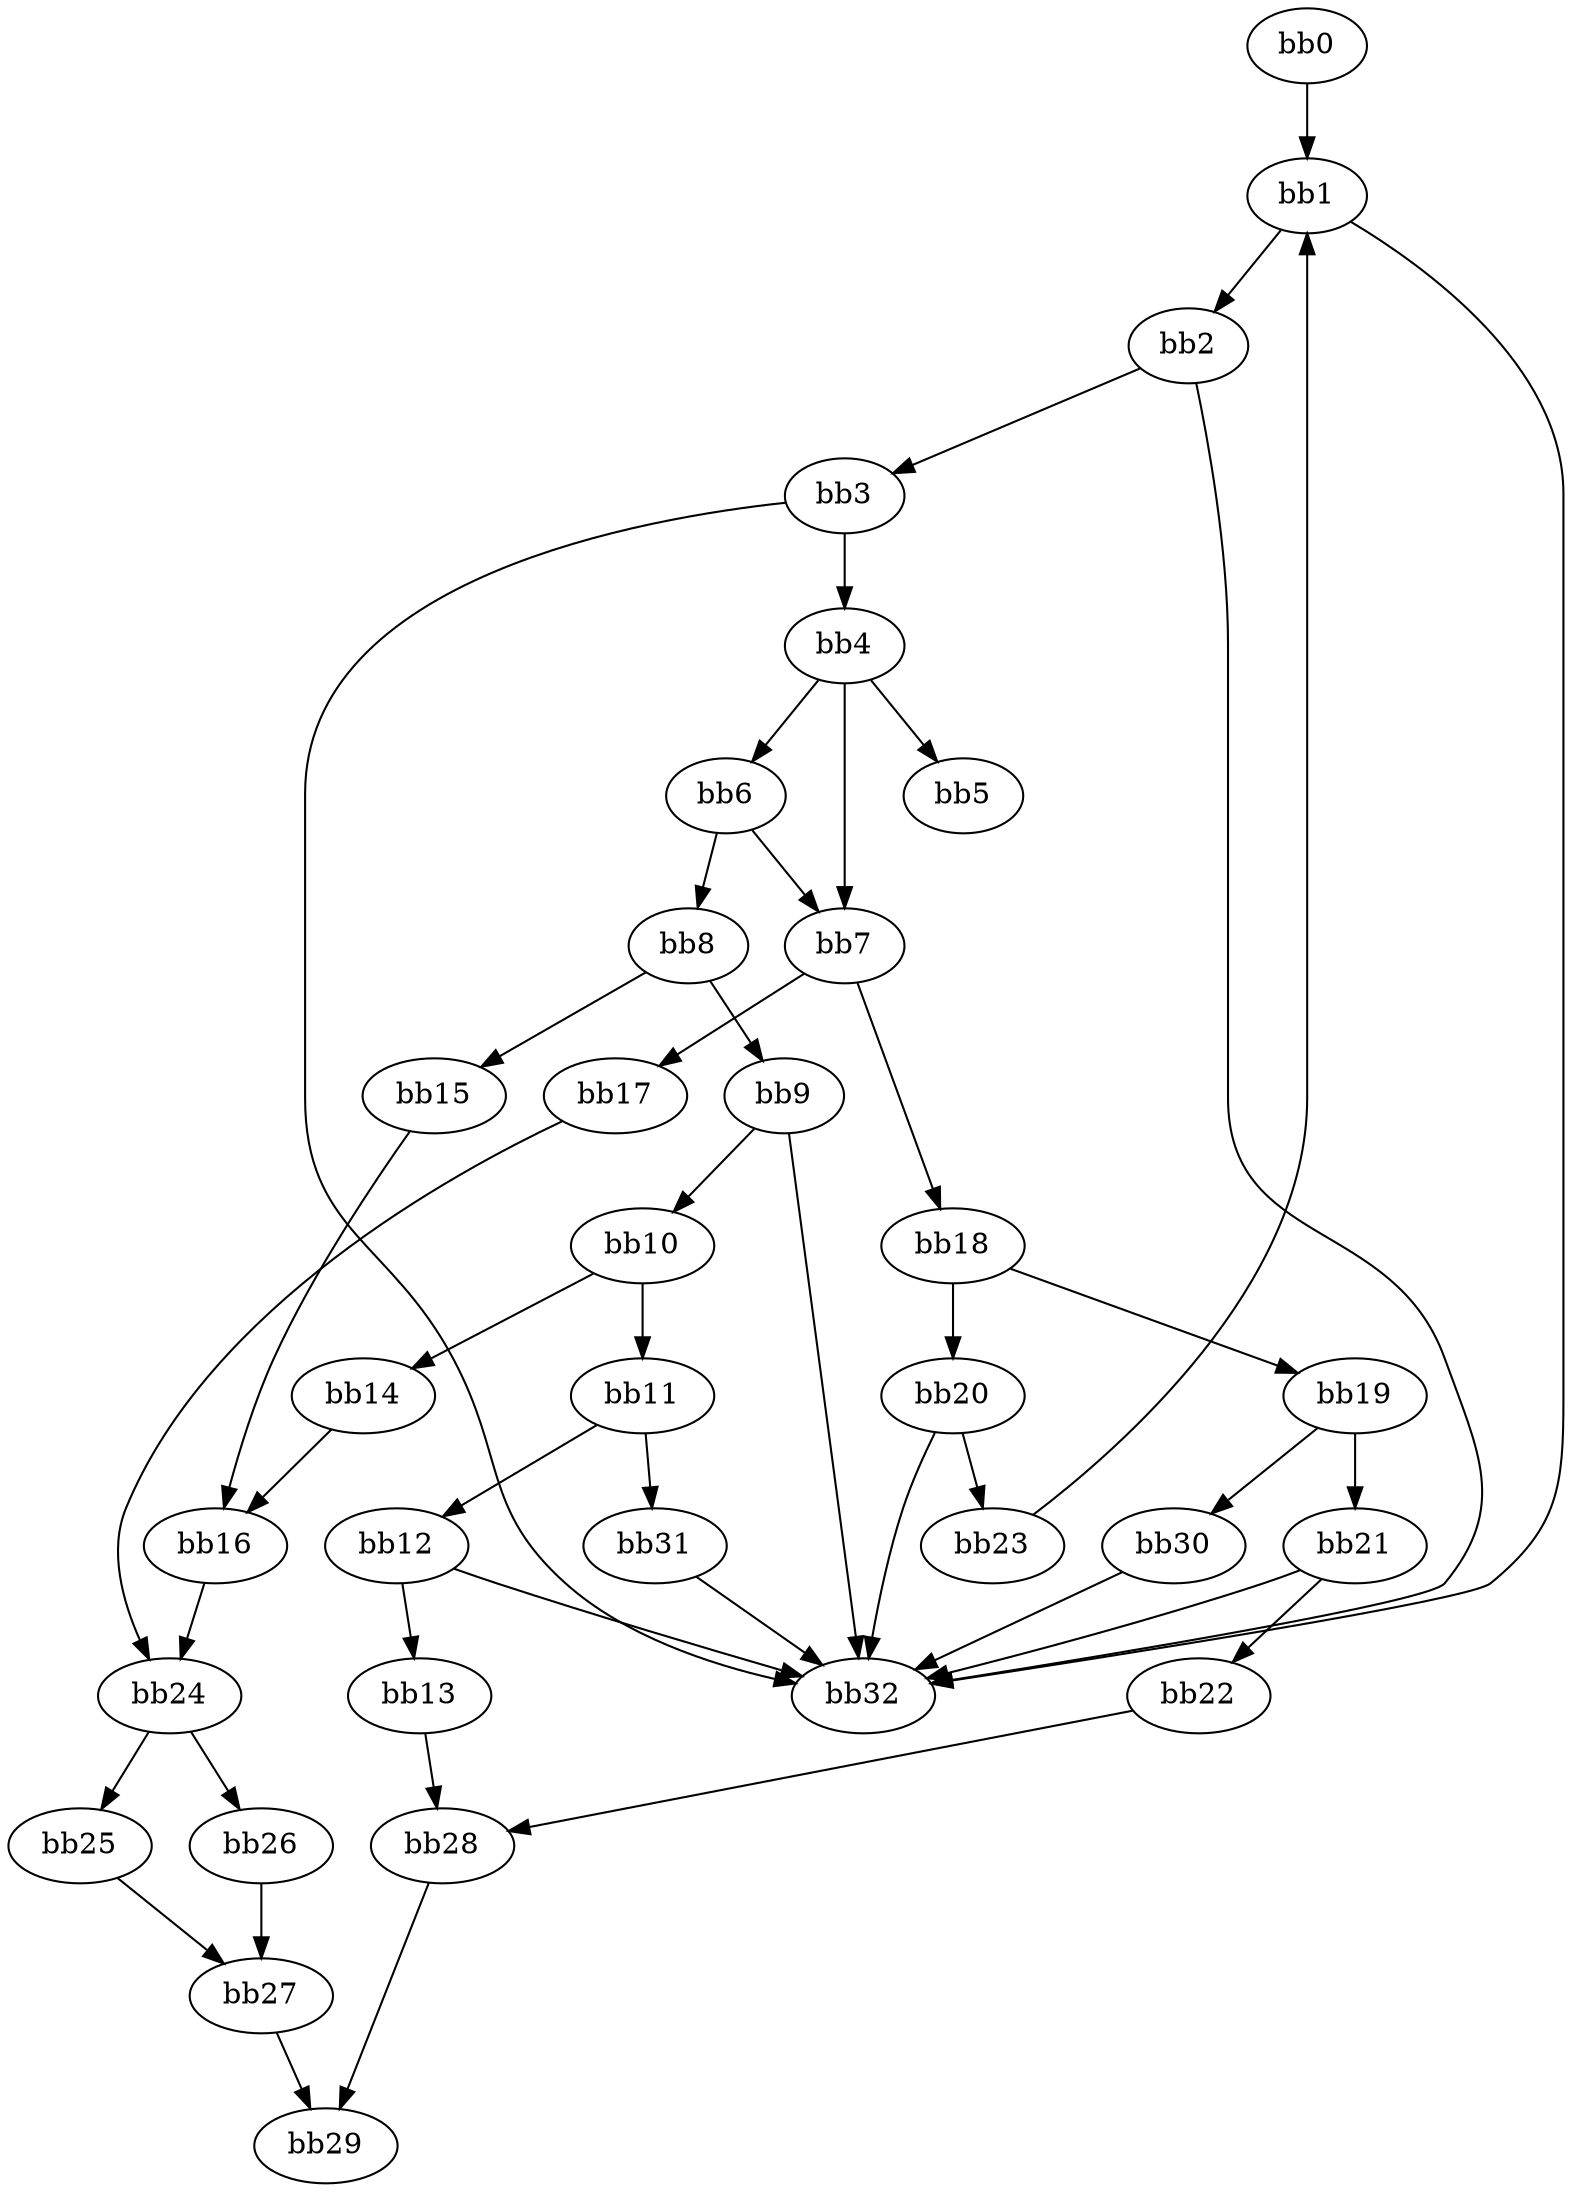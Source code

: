 digraph {
    0 [ label = "bb0\l" ]
    1 [ label = "bb1\l" ]
    2 [ label = "bb2\l" ]
    3 [ label = "bb3\l" ]
    4 [ label = "bb4\l" ]
    5 [ label = "bb5\l" ]
    6 [ label = "bb6\l" ]
    7 [ label = "bb7\l" ]
    8 [ label = "bb8\l" ]
    9 [ label = "bb9\l" ]
    10 [ label = "bb10\l" ]
    11 [ label = "bb11\l" ]
    12 [ label = "bb12\l" ]
    13 [ label = "bb13\l" ]
    14 [ label = "bb14\l" ]
    15 [ label = "bb15\l" ]
    16 [ label = "bb16\l" ]
    17 [ label = "bb17\l" ]
    18 [ label = "bb18\l" ]
    19 [ label = "bb19\l" ]
    20 [ label = "bb20\l" ]
    21 [ label = "bb21\l" ]
    22 [ label = "bb22\l" ]
    23 [ label = "bb23\l" ]
    24 [ label = "bb24\l" ]
    25 [ label = "bb25\l" ]
    26 [ label = "bb26\l" ]
    27 [ label = "bb27\l" ]
    28 [ label = "bb28\l" ]
    29 [ label = "bb29\l" ]
    30 [ label = "bb30\l" ]
    31 [ label = "bb31\l" ]
    32 [ label = "bb32\l" ]
    0 -> 1 [ ]
    1 -> 2 [ ]
    1 -> 32 [ ]
    2 -> 3 [ ]
    2 -> 32 [ ]
    3 -> 4 [ ]
    3 -> 32 [ ]
    4 -> 5 [ ]
    4 -> 6 [ ]
    4 -> 7 [ ]
    6 -> 7 [ ]
    6 -> 8 [ ]
    7 -> 17 [ ]
    7 -> 18 [ ]
    8 -> 9 [ ]
    8 -> 15 [ ]
    9 -> 10 [ ]
    9 -> 32 [ ]
    10 -> 11 [ ]
    10 -> 14 [ ]
    11 -> 12 [ ]
    11 -> 31 [ ]
    12 -> 13 [ ]
    12 -> 32 [ ]
    13 -> 28 [ ]
    14 -> 16 [ ]
    15 -> 16 [ ]
    16 -> 24 [ ]
    17 -> 24 [ ]
    18 -> 19 [ ]
    18 -> 20 [ ]
    19 -> 21 [ ]
    19 -> 30 [ ]
    20 -> 23 [ ]
    20 -> 32 [ ]
    21 -> 22 [ ]
    21 -> 32 [ ]
    22 -> 28 [ ]
    23 -> 1 [ ]
    24 -> 25 [ ]
    24 -> 26 [ ]
    25 -> 27 [ ]
    26 -> 27 [ ]
    27 -> 29 [ ]
    28 -> 29 [ ]
    30 -> 32 [ ]
    31 -> 32 [ ]
}

